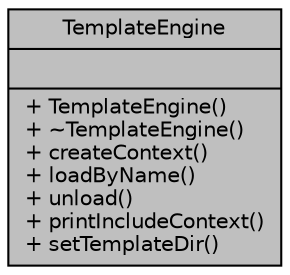 digraph "TemplateEngine"
{
 // LATEX_PDF_SIZE
  edge [fontname="Helvetica",fontsize="10",labelfontname="Helvetica",labelfontsize="10"];
  node [fontname="Helvetica",fontsize="10",shape=record];
  Node1 [label="{TemplateEngine\n||+ TemplateEngine()\l+ ~TemplateEngine()\l+ createContext()\l+ loadByName()\l+ unload()\l+ printIncludeContext()\l+ setTemplateDir()\l}",height=0.2,width=0.4,color="black", fillcolor="grey75", style="filled", fontcolor="black",tooltip="Engine to create templates and template contexts."];
}
